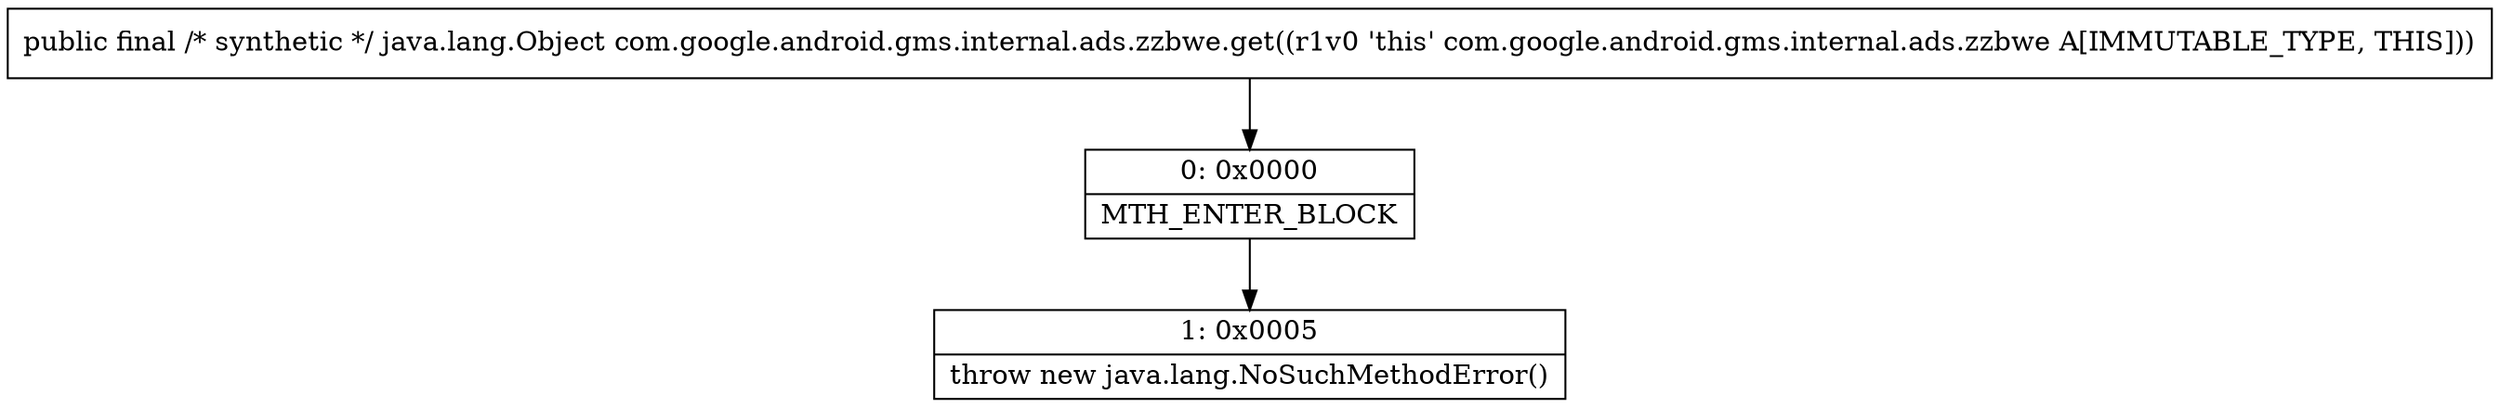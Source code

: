 digraph "CFG forcom.google.android.gms.internal.ads.zzbwe.get()Ljava\/lang\/Object;" {
Node_0 [shape=record,label="{0\:\ 0x0000|MTH_ENTER_BLOCK\l}"];
Node_1 [shape=record,label="{1\:\ 0x0005|throw new java.lang.NoSuchMethodError()\l}"];
MethodNode[shape=record,label="{public final \/* synthetic *\/ java.lang.Object com.google.android.gms.internal.ads.zzbwe.get((r1v0 'this' com.google.android.gms.internal.ads.zzbwe A[IMMUTABLE_TYPE, THIS])) }"];
MethodNode -> Node_0;
Node_0 -> Node_1;
}

